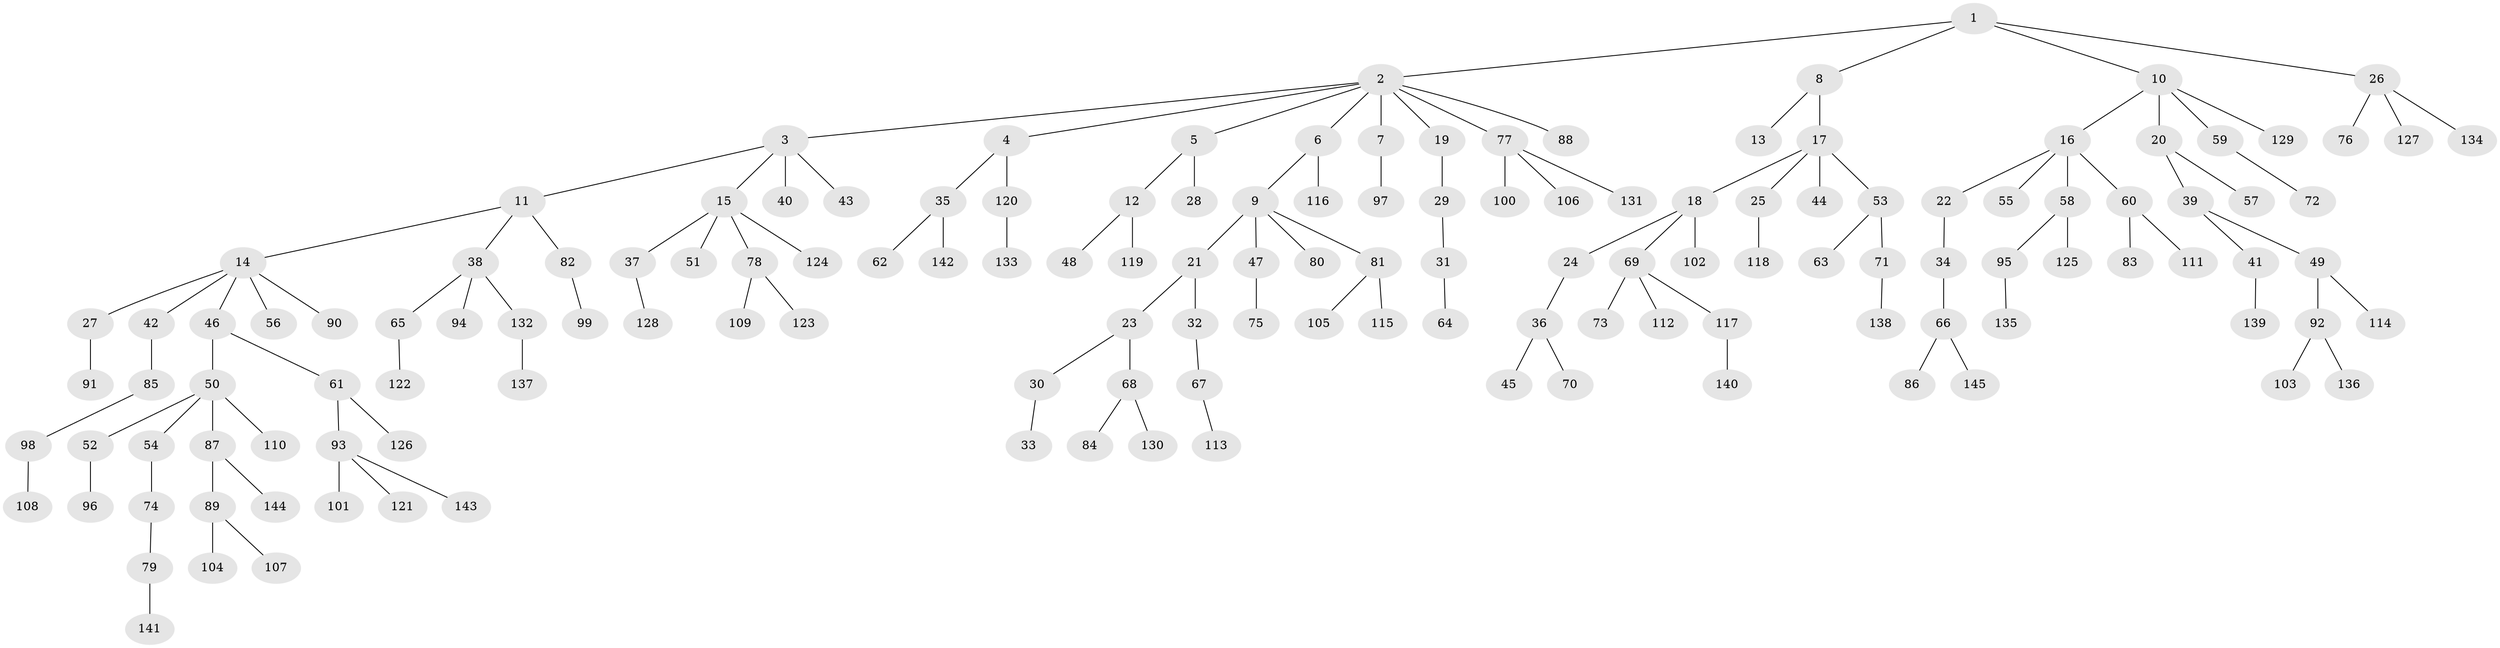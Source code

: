 // Generated by graph-tools (version 1.1) at 2025/37/03/09/25 02:37:09]
// undirected, 145 vertices, 144 edges
graph export_dot {
graph [start="1"]
  node [color=gray90,style=filled];
  1;
  2;
  3;
  4;
  5;
  6;
  7;
  8;
  9;
  10;
  11;
  12;
  13;
  14;
  15;
  16;
  17;
  18;
  19;
  20;
  21;
  22;
  23;
  24;
  25;
  26;
  27;
  28;
  29;
  30;
  31;
  32;
  33;
  34;
  35;
  36;
  37;
  38;
  39;
  40;
  41;
  42;
  43;
  44;
  45;
  46;
  47;
  48;
  49;
  50;
  51;
  52;
  53;
  54;
  55;
  56;
  57;
  58;
  59;
  60;
  61;
  62;
  63;
  64;
  65;
  66;
  67;
  68;
  69;
  70;
  71;
  72;
  73;
  74;
  75;
  76;
  77;
  78;
  79;
  80;
  81;
  82;
  83;
  84;
  85;
  86;
  87;
  88;
  89;
  90;
  91;
  92;
  93;
  94;
  95;
  96;
  97;
  98;
  99;
  100;
  101;
  102;
  103;
  104;
  105;
  106;
  107;
  108;
  109;
  110;
  111;
  112;
  113;
  114;
  115;
  116;
  117;
  118;
  119;
  120;
  121;
  122;
  123;
  124;
  125;
  126;
  127;
  128;
  129;
  130;
  131;
  132;
  133;
  134;
  135;
  136;
  137;
  138;
  139;
  140;
  141;
  142;
  143;
  144;
  145;
  1 -- 2;
  1 -- 8;
  1 -- 10;
  1 -- 26;
  2 -- 3;
  2 -- 4;
  2 -- 5;
  2 -- 6;
  2 -- 7;
  2 -- 19;
  2 -- 77;
  2 -- 88;
  3 -- 11;
  3 -- 15;
  3 -- 40;
  3 -- 43;
  4 -- 35;
  4 -- 120;
  5 -- 12;
  5 -- 28;
  6 -- 9;
  6 -- 116;
  7 -- 97;
  8 -- 13;
  8 -- 17;
  9 -- 21;
  9 -- 47;
  9 -- 80;
  9 -- 81;
  10 -- 16;
  10 -- 20;
  10 -- 59;
  10 -- 129;
  11 -- 14;
  11 -- 38;
  11 -- 82;
  12 -- 48;
  12 -- 119;
  14 -- 27;
  14 -- 42;
  14 -- 46;
  14 -- 56;
  14 -- 90;
  15 -- 37;
  15 -- 51;
  15 -- 78;
  15 -- 124;
  16 -- 22;
  16 -- 55;
  16 -- 58;
  16 -- 60;
  17 -- 18;
  17 -- 25;
  17 -- 44;
  17 -- 53;
  18 -- 24;
  18 -- 69;
  18 -- 102;
  19 -- 29;
  20 -- 39;
  20 -- 57;
  21 -- 23;
  21 -- 32;
  22 -- 34;
  23 -- 30;
  23 -- 68;
  24 -- 36;
  25 -- 118;
  26 -- 76;
  26 -- 127;
  26 -- 134;
  27 -- 91;
  29 -- 31;
  30 -- 33;
  31 -- 64;
  32 -- 67;
  34 -- 66;
  35 -- 62;
  35 -- 142;
  36 -- 45;
  36 -- 70;
  37 -- 128;
  38 -- 65;
  38 -- 94;
  38 -- 132;
  39 -- 41;
  39 -- 49;
  41 -- 139;
  42 -- 85;
  46 -- 50;
  46 -- 61;
  47 -- 75;
  49 -- 92;
  49 -- 114;
  50 -- 52;
  50 -- 54;
  50 -- 87;
  50 -- 110;
  52 -- 96;
  53 -- 63;
  53 -- 71;
  54 -- 74;
  58 -- 95;
  58 -- 125;
  59 -- 72;
  60 -- 83;
  60 -- 111;
  61 -- 93;
  61 -- 126;
  65 -- 122;
  66 -- 86;
  66 -- 145;
  67 -- 113;
  68 -- 84;
  68 -- 130;
  69 -- 73;
  69 -- 112;
  69 -- 117;
  71 -- 138;
  74 -- 79;
  77 -- 100;
  77 -- 106;
  77 -- 131;
  78 -- 109;
  78 -- 123;
  79 -- 141;
  81 -- 105;
  81 -- 115;
  82 -- 99;
  85 -- 98;
  87 -- 89;
  87 -- 144;
  89 -- 104;
  89 -- 107;
  92 -- 103;
  92 -- 136;
  93 -- 101;
  93 -- 121;
  93 -- 143;
  95 -- 135;
  98 -- 108;
  117 -- 140;
  120 -- 133;
  132 -- 137;
}

